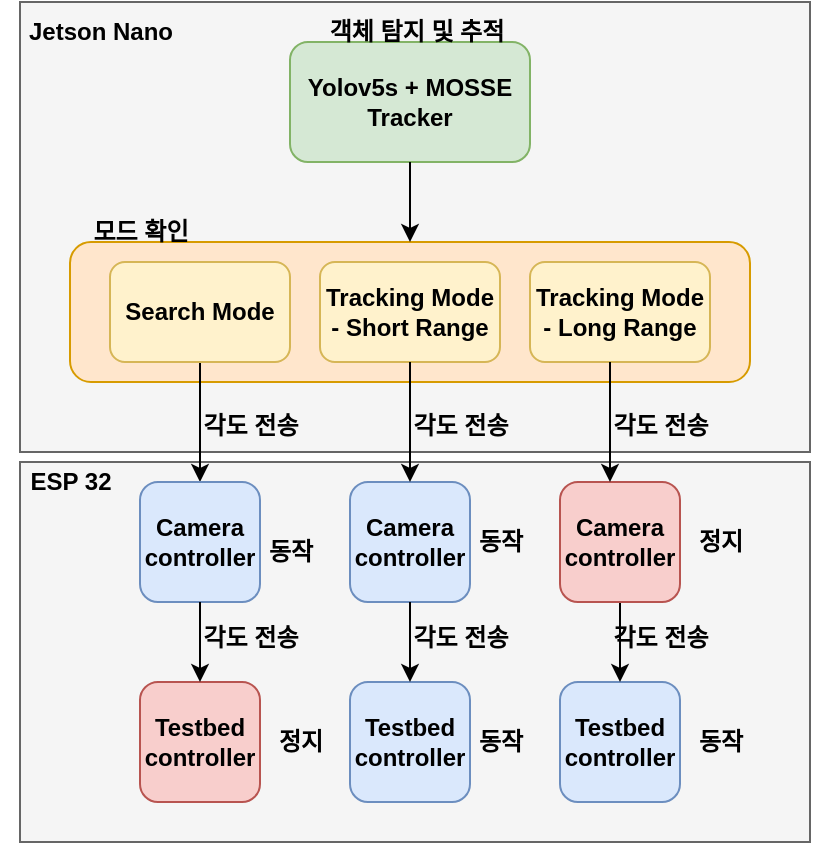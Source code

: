 <mxfile version="21.3.0" type="github">
  <diagram name="페이지-1" id="W1JDAVFgyBiUxEhswn6q">
    <mxGraphModel dx="1050" dy="573" grid="1" gridSize="10" guides="1" tooltips="1" connect="1" arrows="1" fold="1" page="1" pageScale="1" pageWidth="3300" pageHeight="4681" math="0" shadow="0">
      <root>
        <mxCell id="0" />
        <mxCell id="1" parent="0" />
        <mxCell id="6Gq8IHYd5kMkQ4ZqI7SI-23" value="" style="rounded=0;whiteSpace=wrap;html=1;fontStyle=1;fillColor=#f5f5f5;fontColor=#333333;strokeColor=#666666;" vertex="1" parent="1">
          <mxGeometry x="435" y="350" width="395" height="190" as="geometry" />
        </mxCell>
        <mxCell id="6Gq8IHYd5kMkQ4ZqI7SI-19" value="" style="rounded=0;whiteSpace=wrap;html=1;fontStyle=1;fillColor=#f5f5f5;fontColor=#333333;strokeColor=#666666;" vertex="1" parent="1">
          <mxGeometry x="435" y="120" width="395" height="225" as="geometry" />
        </mxCell>
        <mxCell id="6Gq8IHYd5kMkQ4ZqI7SI-8" value="" style="rounded=1;whiteSpace=wrap;html=1;fontStyle=1;fillColor=#ffe6cc;strokeColor=#d79b00;" vertex="1" parent="1">
          <mxGeometry x="460" y="240" width="340" height="70" as="geometry" />
        </mxCell>
        <mxCell id="6Gq8IHYd5kMkQ4ZqI7SI-2" value="Yolov5s + MOSSE Tracker" style="rounded=1;whiteSpace=wrap;html=1;fontStyle=1;fillColor=#d5e8d4;strokeColor=#82b366;" vertex="1" parent="1">
          <mxGeometry x="570" y="140" width="120" height="60" as="geometry" />
        </mxCell>
        <mxCell id="6Gq8IHYd5kMkQ4ZqI7SI-29" style="edgeStyle=orthogonalEdgeStyle;rounded=0;orthogonalLoop=1;jettySize=auto;html=1;exitX=0.5;exitY=1;exitDx=0;exitDy=0;fontStyle=1" edge="1" parent="1" source="6Gq8IHYd5kMkQ4ZqI7SI-3" target="6Gq8IHYd5kMkQ4ZqI7SI-13">
          <mxGeometry relative="1" as="geometry" />
        </mxCell>
        <mxCell id="6Gq8IHYd5kMkQ4ZqI7SI-3" value="Search Mode" style="rounded=1;whiteSpace=wrap;html=1;fontStyle=1;fillColor=#fff2cc;strokeColor=#d6b656;" vertex="1" parent="1">
          <mxGeometry x="480" y="250" width="90" height="50" as="geometry" />
        </mxCell>
        <mxCell id="6Gq8IHYd5kMkQ4ZqI7SI-4" value="Tracking Mode&lt;br&gt;- Short Range" style="rounded=1;whiteSpace=wrap;html=1;fontStyle=1;fillColor=#fff2cc;strokeColor=#d6b656;" vertex="1" parent="1">
          <mxGeometry x="585" y="250" width="90" height="50" as="geometry" />
        </mxCell>
        <mxCell id="6Gq8IHYd5kMkQ4ZqI7SI-6" value="Tracking Mode&lt;br&gt;- Long Range" style="rounded=1;whiteSpace=wrap;html=1;fontStyle=1;fillColor=#fff2cc;strokeColor=#d6b656;" vertex="1" parent="1">
          <mxGeometry x="690" y="250" width="90" height="50" as="geometry" />
        </mxCell>
        <mxCell id="6Gq8IHYd5kMkQ4ZqI7SI-9" value="" style="endArrow=classic;html=1;rounded=0;entryX=0.5;entryY=0;entryDx=0;entryDy=0;exitX=0.5;exitY=1;exitDx=0;exitDy=0;fontStyle=1" edge="1" parent="1" source="6Gq8IHYd5kMkQ4ZqI7SI-2" target="6Gq8IHYd5kMkQ4ZqI7SI-8">
          <mxGeometry width="50" height="50" relative="1" as="geometry">
            <mxPoint x="510" y="320" as="sourcePoint" />
            <mxPoint x="560" y="270" as="targetPoint" />
          </mxGeometry>
        </mxCell>
        <mxCell id="6Gq8IHYd5kMkQ4ZqI7SI-11" value="객체 탐지 및 추적" style="text;html=1;align=center;verticalAlign=middle;resizable=0;points=[];autosize=1;strokeColor=none;fillColor=none;fontStyle=1" vertex="1" parent="1">
          <mxGeometry x="572.5" y="120" width="120" height="30" as="geometry" />
        </mxCell>
        <mxCell id="6Gq8IHYd5kMkQ4ZqI7SI-12" value="Testbed controller" style="rounded=1;whiteSpace=wrap;html=1;fillColor=#f8cecc;strokeColor=#b85450;fontStyle=1" vertex="1" parent="1">
          <mxGeometry x="495" y="460" width="60" height="60" as="geometry" />
        </mxCell>
        <mxCell id="6Gq8IHYd5kMkQ4ZqI7SI-13" value="Camera&lt;br&gt;controller" style="rounded=1;whiteSpace=wrap;html=1;fillColor=#dae8fc;strokeColor=#6c8ebf;fontStyle=1" vertex="1" parent="1">
          <mxGeometry x="495" y="360" width="60" height="60" as="geometry" />
        </mxCell>
        <mxCell id="6Gq8IHYd5kMkQ4ZqI7SI-18" value="모드 확인" style="text;html=1;align=center;verticalAlign=middle;resizable=0;points=[];autosize=1;strokeColor=none;fillColor=none;fontStyle=1" vertex="1" parent="1">
          <mxGeometry x="460" y="220" width="70" height="30" as="geometry" />
        </mxCell>
        <mxCell id="6Gq8IHYd5kMkQ4ZqI7SI-20" value="Jetson Nano" style="text;html=1;align=center;verticalAlign=middle;resizable=0;points=[];autosize=1;strokeColor=none;fillColor=none;fontStyle=1" vertex="1" parent="1">
          <mxGeometry x="425" y="120" width="100" height="30" as="geometry" />
        </mxCell>
        <mxCell id="6Gq8IHYd5kMkQ4ZqI7SI-21" value="ESP 32" style="text;html=1;align=center;verticalAlign=middle;resizable=0;points=[];autosize=1;strokeColor=none;fillColor=none;fontStyle=1" vertex="1" parent="1">
          <mxGeometry x="430" y="345" width="60" height="30" as="geometry" />
        </mxCell>
        <mxCell id="6Gq8IHYd5kMkQ4ZqI7SI-25" value="Testbed controller" style="rounded=1;whiteSpace=wrap;html=1;fillColor=#dae8fc;strokeColor=#6c8ebf;fontStyle=1" vertex="1" parent="1">
          <mxGeometry x="600" y="460" width="60" height="60" as="geometry" />
        </mxCell>
        <mxCell id="6Gq8IHYd5kMkQ4ZqI7SI-26" value="Camera&lt;br&gt;controller" style="rounded=1;whiteSpace=wrap;html=1;fillColor=#dae8fc;strokeColor=#6c8ebf;fontStyle=1" vertex="1" parent="1">
          <mxGeometry x="600" y="360" width="60" height="60" as="geometry" />
        </mxCell>
        <mxCell id="6Gq8IHYd5kMkQ4ZqI7SI-27" value="Testbed controller" style="rounded=1;whiteSpace=wrap;html=1;fillColor=#dae8fc;strokeColor=#6c8ebf;fontStyle=1" vertex="1" parent="1">
          <mxGeometry x="705" y="460" width="60" height="60" as="geometry" />
        </mxCell>
        <mxCell id="6Gq8IHYd5kMkQ4ZqI7SI-38" style="edgeStyle=orthogonalEdgeStyle;rounded=0;orthogonalLoop=1;jettySize=auto;html=1;exitX=0.5;exitY=1;exitDx=0;exitDy=0;entryX=0.5;entryY=0;entryDx=0;entryDy=0;fontStyle=1" edge="1" parent="1" source="6Gq8IHYd5kMkQ4ZqI7SI-28" target="6Gq8IHYd5kMkQ4ZqI7SI-27">
          <mxGeometry relative="1" as="geometry" />
        </mxCell>
        <mxCell id="6Gq8IHYd5kMkQ4ZqI7SI-28" value="Camera&lt;br&gt;controller" style="rounded=1;whiteSpace=wrap;html=1;fillColor=#f8cecc;strokeColor=#b85450;fontStyle=1" vertex="1" parent="1">
          <mxGeometry x="705" y="360" width="60" height="60" as="geometry" />
        </mxCell>
        <mxCell id="6Gq8IHYd5kMkQ4ZqI7SI-31" value="각도 전송" style="text;html=1;align=center;verticalAlign=middle;resizable=0;points=[];autosize=1;strokeColor=none;fillColor=none;fontStyle=1" vertex="1" parent="1">
          <mxGeometry x="515" y="317" width="70" height="30" as="geometry" />
        </mxCell>
        <mxCell id="6Gq8IHYd5kMkQ4ZqI7SI-32" style="edgeStyle=orthogonalEdgeStyle;rounded=0;orthogonalLoop=1;jettySize=auto;html=1;exitX=0.5;exitY=1;exitDx=0;exitDy=0;fontStyle=1" edge="1" parent="1">
          <mxGeometry relative="1" as="geometry">
            <mxPoint x="630" y="300" as="sourcePoint" />
            <mxPoint x="630" y="360" as="targetPoint" />
          </mxGeometry>
        </mxCell>
        <mxCell id="6Gq8IHYd5kMkQ4ZqI7SI-33" value="각도 전송" style="text;html=1;align=center;verticalAlign=middle;resizable=0;points=[];autosize=1;strokeColor=none;fillColor=none;fontStyle=1" vertex="1" parent="1">
          <mxGeometry x="620" y="317" width="70" height="30" as="geometry" />
        </mxCell>
        <mxCell id="6Gq8IHYd5kMkQ4ZqI7SI-34" style="edgeStyle=orthogonalEdgeStyle;rounded=0;orthogonalLoop=1;jettySize=auto;html=1;exitX=0.5;exitY=1;exitDx=0;exitDy=0;fontStyle=1" edge="1" parent="1">
          <mxGeometry relative="1" as="geometry">
            <mxPoint x="730" y="300" as="sourcePoint" />
            <mxPoint x="730" y="360" as="targetPoint" />
          </mxGeometry>
        </mxCell>
        <mxCell id="6Gq8IHYd5kMkQ4ZqI7SI-35" value="각도 전송" style="text;html=1;align=center;verticalAlign=middle;resizable=0;points=[];autosize=1;strokeColor=none;fillColor=none;fontStyle=1" vertex="1" parent="1">
          <mxGeometry x="720" y="317" width="70" height="30" as="geometry" />
        </mxCell>
        <mxCell id="6Gq8IHYd5kMkQ4ZqI7SI-39" value="각도 전송" style="text;html=1;align=center;verticalAlign=middle;resizable=0;points=[];autosize=1;strokeColor=none;fillColor=none;fontStyle=1" vertex="1" parent="1">
          <mxGeometry x="720" y="423" width="70" height="30" as="geometry" />
        </mxCell>
        <mxCell id="6Gq8IHYd5kMkQ4ZqI7SI-40" style="edgeStyle=orthogonalEdgeStyle;rounded=0;orthogonalLoop=1;jettySize=auto;html=1;exitX=0.5;exitY=1;exitDx=0;exitDy=0;entryX=0.5;entryY=0;entryDx=0;entryDy=0;fontStyle=1" edge="1" parent="1">
          <mxGeometry relative="1" as="geometry">
            <mxPoint x="630" y="420" as="sourcePoint" />
            <mxPoint x="630" y="460" as="targetPoint" />
            <Array as="points">
              <mxPoint x="630" y="440" />
              <mxPoint x="630" y="440" />
            </Array>
          </mxGeometry>
        </mxCell>
        <mxCell id="6Gq8IHYd5kMkQ4ZqI7SI-41" value="각도 전송" style="text;html=1;align=center;verticalAlign=middle;resizable=0;points=[];autosize=1;strokeColor=none;fillColor=none;fontStyle=1" vertex="1" parent="1">
          <mxGeometry x="620" y="423" width="70" height="30" as="geometry" />
        </mxCell>
        <mxCell id="6Gq8IHYd5kMkQ4ZqI7SI-42" style="edgeStyle=orthogonalEdgeStyle;rounded=0;orthogonalLoop=1;jettySize=auto;html=1;exitX=0.5;exitY=1;exitDx=0;exitDy=0;entryX=0.5;entryY=0;entryDx=0;entryDy=0;fontStyle=1" edge="1" parent="1">
          <mxGeometry relative="1" as="geometry">
            <mxPoint x="525" y="420" as="sourcePoint" />
            <mxPoint x="525" y="460" as="targetPoint" />
            <Array as="points">
              <mxPoint x="525" y="440" />
              <mxPoint x="525" y="440" />
            </Array>
          </mxGeometry>
        </mxCell>
        <mxCell id="6Gq8IHYd5kMkQ4ZqI7SI-43" value="각도 전송" style="text;html=1;align=center;verticalAlign=middle;resizable=0;points=[];autosize=1;strokeColor=none;fillColor=none;fontStyle=1" vertex="1" parent="1">
          <mxGeometry x="515" y="423" width="70" height="30" as="geometry" />
        </mxCell>
        <mxCell id="6Gq8IHYd5kMkQ4ZqI7SI-44" value="동작" style="text;html=1;align=center;verticalAlign=middle;resizable=0;points=[];autosize=1;strokeColor=none;fillColor=none;fontStyle=1" vertex="1" parent="1">
          <mxGeometry x="650" y="475" width="50" height="30" as="geometry" />
        </mxCell>
        <mxCell id="6Gq8IHYd5kMkQ4ZqI7SI-45" value="동작" style="text;html=1;align=center;verticalAlign=middle;resizable=0;points=[];autosize=1;strokeColor=none;fillColor=none;fontStyle=1" vertex="1" parent="1">
          <mxGeometry x="650" y="375" width="50" height="30" as="geometry" />
        </mxCell>
        <mxCell id="6Gq8IHYd5kMkQ4ZqI7SI-46" value="동작" style="text;html=1;align=center;verticalAlign=middle;resizable=0;points=[];autosize=1;strokeColor=none;fillColor=none;fontStyle=1" vertex="1" parent="1">
          <mxGeometry x="760" y="475" width="50" height="30" as="geometry" />
        </mxCell>
        <mxCell id="6Gq8IHYd5kMkQ4ZqI7SI-47" value="동작" style="text;html=1;align=center;verticalAlign=middle;resizable=0;points=[];autosize=1;strokeColor=none;fillColor=none;fontStyle=1" vertex="1" parent="1">
          <mxGeometry x="545" y="380" width="50" height="30" as="geometry" />
        </mxCell>
        <mxCell id="6Gq8IHYd5kMkQ4ZqI7SI-48" value="정지" style="text;html=1;align=center;verticalAlign=middle;resizable=0;points=[];autosize=1;strokeColor=none;fillColor=none;fontStyle=1" vertex="1" parent="1">
          <mxGeometry x="550" y="475" width="50" height="30" as="geometry" />
        </mxCell>
        <mxCell id="6Gq8IHYd5kMkQ4ZqI7SI-49" value="정지" style="text;html=1;align=center;verticalAlign=middle;resizable=0;points=[];autosize=1;strokeColor=none;fillColor=none;fontStyle=1" vertex="1" parent="1">
          <mxGeometry x="760" y="375" width="50" height="30" as="geometry" />
        </mxCell>
      </root>
    </mxGraphModel>
  </diagram>
</mxfile>
